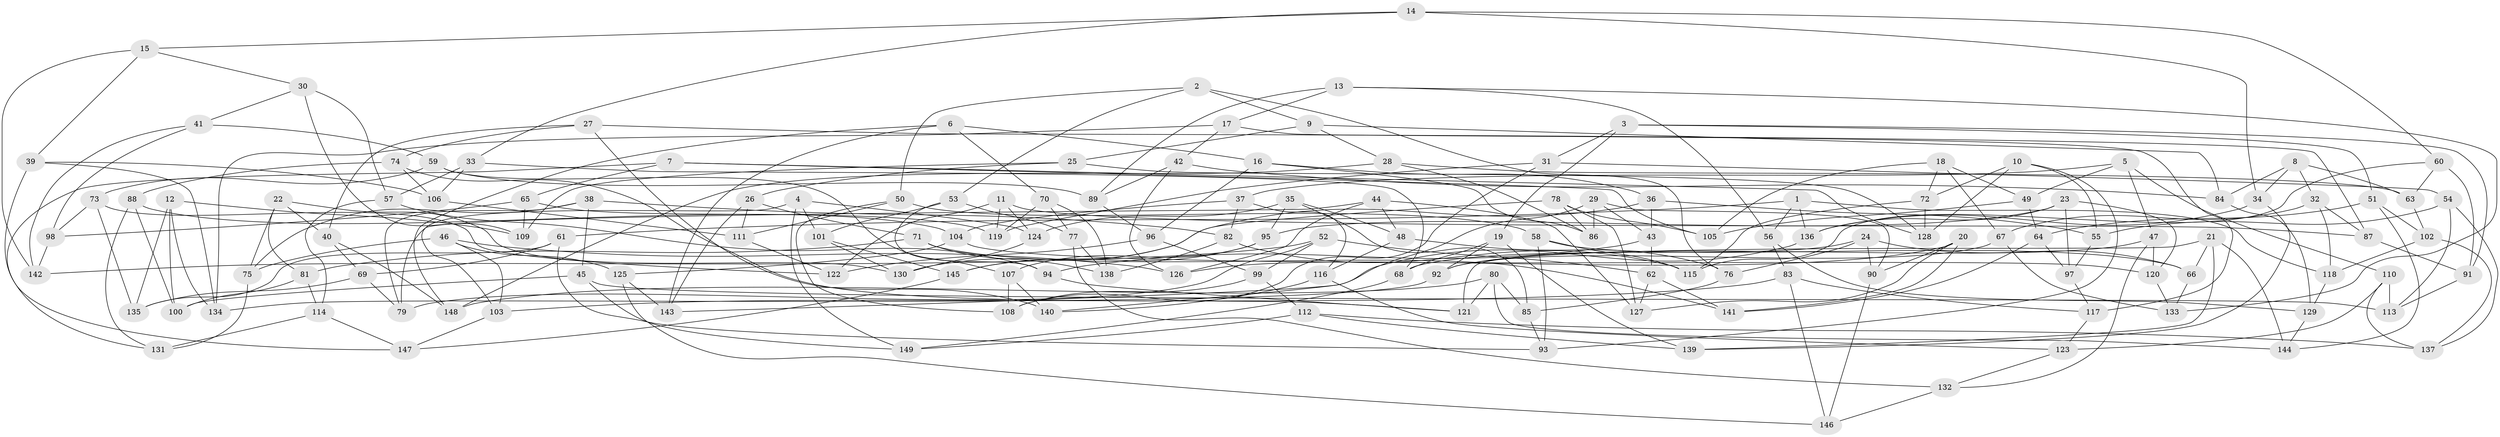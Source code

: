 // coarse degree distribution, {9: 0.06756756756756757, 4: 0.4864864864864865, 8: 0.10810810810810811, 6: 0.20270270270270271, 10: 0.013513513513513514, 5: 0.013513513513513514, 14: 0.013513513513513514, 11: 0.013513513513513514, 12: 0.013513513513513514, 7: 0.02702702702702703, 3: 0.04054054054054054}
// Generated by graph-tools (version 1.1) at 2025/20/03/04/25 18:20:35]
// undirected, 149 vertices, 298 edges
graph export_dot {
graph [start="1"]
  node [color=gray90,style=filled];
  1;
  2;
  3;
  4;
  5;
  6;
  7;
  8;
  9;
  10;
  11;
  12;
  13;
  14;
  15;
  16;
  17;
  18;
  19;
  20;
  21;
  22;
  23;
  24;
  25;
  26;
  27;
  28;
  29;
  30;
  31;
  32;
  33;
  34;
  35;
  36;
  37;
  38;
  39;
  40;
  41;
  42;
  43;
  44;
  45;
  46;
  47;
  48;
  49;
  50;
  51;
  52;
  53;
  54;
  55;
  56;
  57;
  58;
  59;
  60;
  61;
  62;
  63;
  64;
  65;
  66;
  67;
  68;
  69;
  70;
  71;
  72;
  73;
  74;
  75;
  76;
  77;
  78;
  79;
  80;
  81;
  82;
  83;
  84;
  85;
  86;
  87;
  88;
  89;
  90;
  91;
  92;
  93;
  94;
  95;
  96;
  97;
  98;
  99;
  100;
  101;
  102;
  103;
  104;
  105;
  106;
  107;
  108;
  109;
  110;
  111;
  112;
  113;
  114;
  115;
  116;
  117;
  118;
  119;
  120;
  121;
  122;
  123;
  124;
  125;
  126;
  127;
  128;
  129;
  130;
  131;
  132;
  133;
  134;
  135;
  136;
  137;
  138;
  139;
  140;
  141;
  142;
  143;
  144;
  145;
  146;
  147;
  148;
  149;
  1 -- 56;
  1 -- 136;
  1 -- 118;
  1 -- 61;
  2 -- 9;
  2 -- 53;
  2 -- 76;
  2 -- 50;
  3 -- 91;
  3 -- 19;
  3 -- 31;
  3 -- 51;
  4 -- 103;
  4 -- 149;
  4 -- 101;
  4 -- 124;
  5 -- 47;
  5 -- 37;
  5 -- 49;
  5 -- 110;
  6 -- 70;
  6 -- 16;
  6 -- 143;
  6 -- 148;
  7 -- 105;
  7 -- 65;
  7 -- 128;
  7 -- 131;
  8 -- 34;
  8 -- 84;
  8 -- 32;
  8 -- 63;
  9 -- 25;
  9 -- 28;
  9 -- 84;
  10 -- 128;
  10 -- 55;
  10 -- 93;
  10 -- 72;
  11 -- 87;
  11 -- 122;
  11 -- 119;
  11 -- 124;
  12 -- 134;
  12 -- 100;
  12 -- 135;
  12 -- 109;
  13 -- 89;
  13 -- 133;
  13 -- 17;
  13 -- 56;
  14 -- 33;
  14 -- 60;
  14 -- 15;
  14 -- 34;
  15 -- 142;
  15 -- 39;
  15 -- 30;
  16 -- 86;
  16 -- 36;
  16 -- 96;
  17 -- 117;
  17 -- 42;
  17 -- 134;
  18 -- 49;
  18 -- 105;
  18 -- 67;
  18 -- 72;
  19 -- 139;
  19 -- 68;
  19 -- 92;
  20 -- 126;
  20 -- 90;
  20 -- 141;
  20 -- 127;
  21 -- 144;
  21 -- 66;
  21 -- 139;
  21 -- 121;
  22 -- 81;
  22 -- 40;
  22 -- 75;
  22 -- 130;
  23 -- 97;
  23 -- 95;
  23 -- 136;
  23 -- 120;
  24 -- 66;
  24 -- 90;
  24 -- 76;
  24 -- 68;
  25 -- 26;
  25 -- 109;
  25 -- 128;
  26 -- 111;
  26 -- 71;
  26 -- 143;
  27 -- 87;
  27 -- 140;
  27 -- 74;
  27 -- 40;
  28 -- 86;
  28 -- 63;
  28 -- 148;
  29 -- 140;
  29 -- 90;
  29 -- 43;
  29 -- 86;
  30 -- 57;
  30 -- 41;
  30 -- 109;
  31 -- 119;
  31 -- 54;
  31 -- 108;
  32 -- 118;
  32 -- 87;
  32 -- 67;
  33 -- 57;
  33 -- 106;
  33 -- 68;
  34 -- 139;
  34 -- 136;
  35 -- 124;
  35 -- 85;
  35 -- 95;
  35 -- 48;
  36 -- 55;
  36 -- 130;
  36 -- 43;
  37 -- 104;
  37 -- 116;
  37 -- 82;
  38 -- 79;
  38 -- 45;
  38 -- 75;
  38 -- 82;
  39 -- 134;
  39 -- 106;
  39 -- 147;
  40 -- 69;
  40 -- 148;
  41 -- 98;
  41 -- 142;
  41 -- 59;
  42 -- 89;
  42 -- 84;
  42 -- 126;
  43 -- 62;
  43 -- 94;
  44 -- 126;
  44 -- 48;
  44 -- 79;
  44 -- 127;
  45 -- 113;
  45 -- 100;
  45 -- 149;
  46 -- 126;
  46 -- 75;
  46 -- 103;
  46 -- 125;
  47 -- 92;
  47 -- 132;
  47 -- 120;
  48 -- 76;
  48 -- 116;
  49 -- 64;
  49 -- 105;
  50 -- 108;
  50 -- 111;
  50 -- 58;
  51 -- 64;
  51 -- 102;
  51 -- 144;
  52 -- 62;
  52 -- 99;
  52 -- 142;
  52 -- 79;
  53 -- 77;
  53 -- 94;
  53 -- 101;
  54 -- 137;
  54 -- 55;
  54 -- 113;
  55 -- 97;
  56 -- 129;
  56 -- 83;
  57 -- 114;
  57 -- 94;
  58 -- 93;
  58 -- 66;
  58 -- 115;
  59 -- 89;
  59 -- 107;
  59 -- 73;
  60 -- 91;
  60 -- 115;
  60 -- 63;
  61 -- 135;
  61 -- 93;
  61 -- 69;
  62 -- 141;
  62 -- 127;
  63 -- 102;
  64 -- 97;
  64 -- 141;
  65 -- 109;
  65 -- 119;
  65 -- 98;
  66 -- 133;
  67 -- 133;
  67 -- 92;
  68 -- 149;
  69 -- 135;
  69 -- 79;
  70 -- 77;
  70 -- 138;
  70 -- 119;
  71 -- 138;
  71 -- 141;
  71 -- 81;
  72 -- 128;
  72 -- 115;
  73 -- 135;
  73 -- 98;
  73 -- 122;
  74 -- 106;
  74 -- 121;
  74 -- 88;
  75 -- 131;
  76 -- 85;
  77 -- 132;
  77 -- 138;
  78 -- 105;
  78 -- 86;
  78 -- 145;
  78 -- 127;
  80 -- 85;
  80 -- 148;
  80 -- 144;
  80 -- 121;
  81 -- 100;
  81 -- 114;
  82 -- 138;
  82 -- 115;
  83 -- 117;
  83 -- 103;
  83 -- 146;
  84 -- 129;
  85 -- 93;
  87 -- 91;
  88 -- 104;
  88 -- 131;
  88 -- 100;
  89 -- 96;
  90 -- 146;
  91 -- 113;
  92 -- 134;
  94 -- 121;
  95 -- 107;
  95 -- 145;
  96 -- 99;
  96 -- 122;
  97 -- 117;
  98 -- 142;
  99 -- 108;
  99 -- 112;
  101 -- 130;
  101 -- 145;
  102 -- 118;
  102 -- 137;
  103 -- 147;
  104 -- 125;
  104 -- 120;
  106 -- 111;
  107 -- 140;
  107 -- 108;
  110 -- 123;
  110 -- 113;
  110 -- 137;
  111 -- 122;
  112 -- 139;
  112 -- 149;
  112 -- 137;
  114 -- 147;
  114 -- 131;
  116 -- 140;
  116 -- 123;
  117 -- 123;
  118 -- 129;
  120 -- 133;
  123 -- 132;
  124 -- 130;
  125 -- 146;
  125 -- 143;
  129 -- 144;
  132 -- 146;
  136 -- 143;
  145 -- 147;
}
